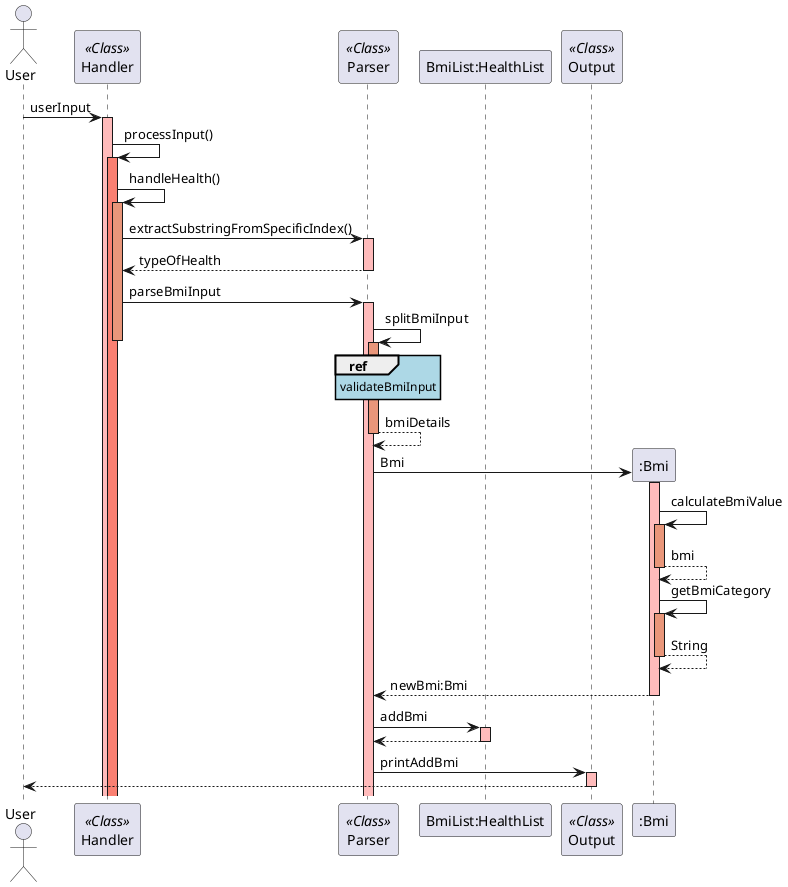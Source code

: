 @startuml

skinparam sequenceReferenceBackgroundColor lightblue
actor User
participant Handler as Handler << Class >>
participant Parser as Parser << Class >>
participant HealthList as "BmiList:HealthList"
participant Output as Output << Class >>

User -> Handler: userInput
activate Handler #FFBBBB
Handler -> Handler : processInput()
activate Handler #Salmon
Handler -> Handler : handleHealth()

activate Handler #DarkSalmon
Handler -> Parser  : extractSubstringFromSpecificIndex()
activate Parser  #FFBBBB
Parser  --> Handler : typeOfHealth
deactivate Parser  #FFBBBB

Handler -> Parser : parseBmiInput
activate Parser  #FFBBBB
Parser -> Parser : splitBmiInput
activate Parser  #DarkSalmon
ref over Parser: validateBmiInput

deactivate Handler  #FFBBBB
Parser --> Parser : bmiDetails
deactivate Parser  #DarkSalmon

Parser -> ":Bmi" ** : Bmi
activate ":Bmi" #FFBBBB
":Bmi" -> ":Bmi" : calculateBmiValue
activate ":Bmi" #DarkSalmon
":Bmi" --> ":Bmi" : bmi
deactivate ":Bmi" #DarkSalmon

":Bmi" -> ":Bmi" : getBmiCategory
activate ":Bmi" #DarkSalmon
":Bmi" --> ":Bmi" : String
deactivate ":Bmi" #DarkSalmon
":Bmi" --> Parser : newBmi:Bmi
deactivate ":Bmi" #FFBBBB

Parser -> HealthList : addBmi
activate HealthList  #FFBBBB
HealthList --> Parser :
deactivate HealthList  #FFBBBB

Parser -> Output : printAddBmi
activate Output #FFBBBB
Output --> User :
deactivate Output #FFBBBB

@enduml